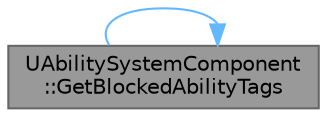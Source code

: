digraph "UAbilitySystemComponent::GetBlockedAbilityTags"
{
 // INTERACTIVE_SVG=YES
 // LATEX_PDF_SIZE
  bgcolor="transparent";
  edge [fontname=Helvetica,fontsize=10,labelfontname=Helvetica,labelfontsize=10];
  node [fontname=Helvetica,fontsize=10,shape=box,height=0.2,width=0.4];
  rankdir="LR";
  Node1 [id="Node000001",label="UAbilitySystemComponent\l::GetBlockedAbilityTags",height=0.2,width=0.4,color="gray40", fillcolor="grey60", style="filled", fontcolor="black",tooltip="Fills TagContainer with BlockedAbilityTags."];
  Node1 -> Node1 [id="edge1_Node000001_Node000001",color="steelblue1",style="solid",tooltip=" "];
}
